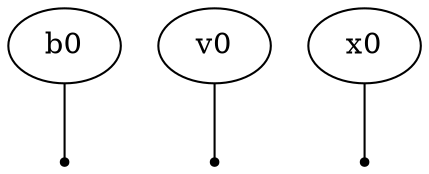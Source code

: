 graph {
  size="5,5";

  var7061644215716937728[label="b0"];
  var8502796096475496448[label="v0"];
  var8646911284551352320[label="x0"];

  factor0[label="", shape=point];
  var8646911284551352320--factor0;
  factor1[label="", shape=point];
  var8502796096475496448--factor1;
  factor2[label="", shape=point];
  var7061644215716937728--factor2;
}
